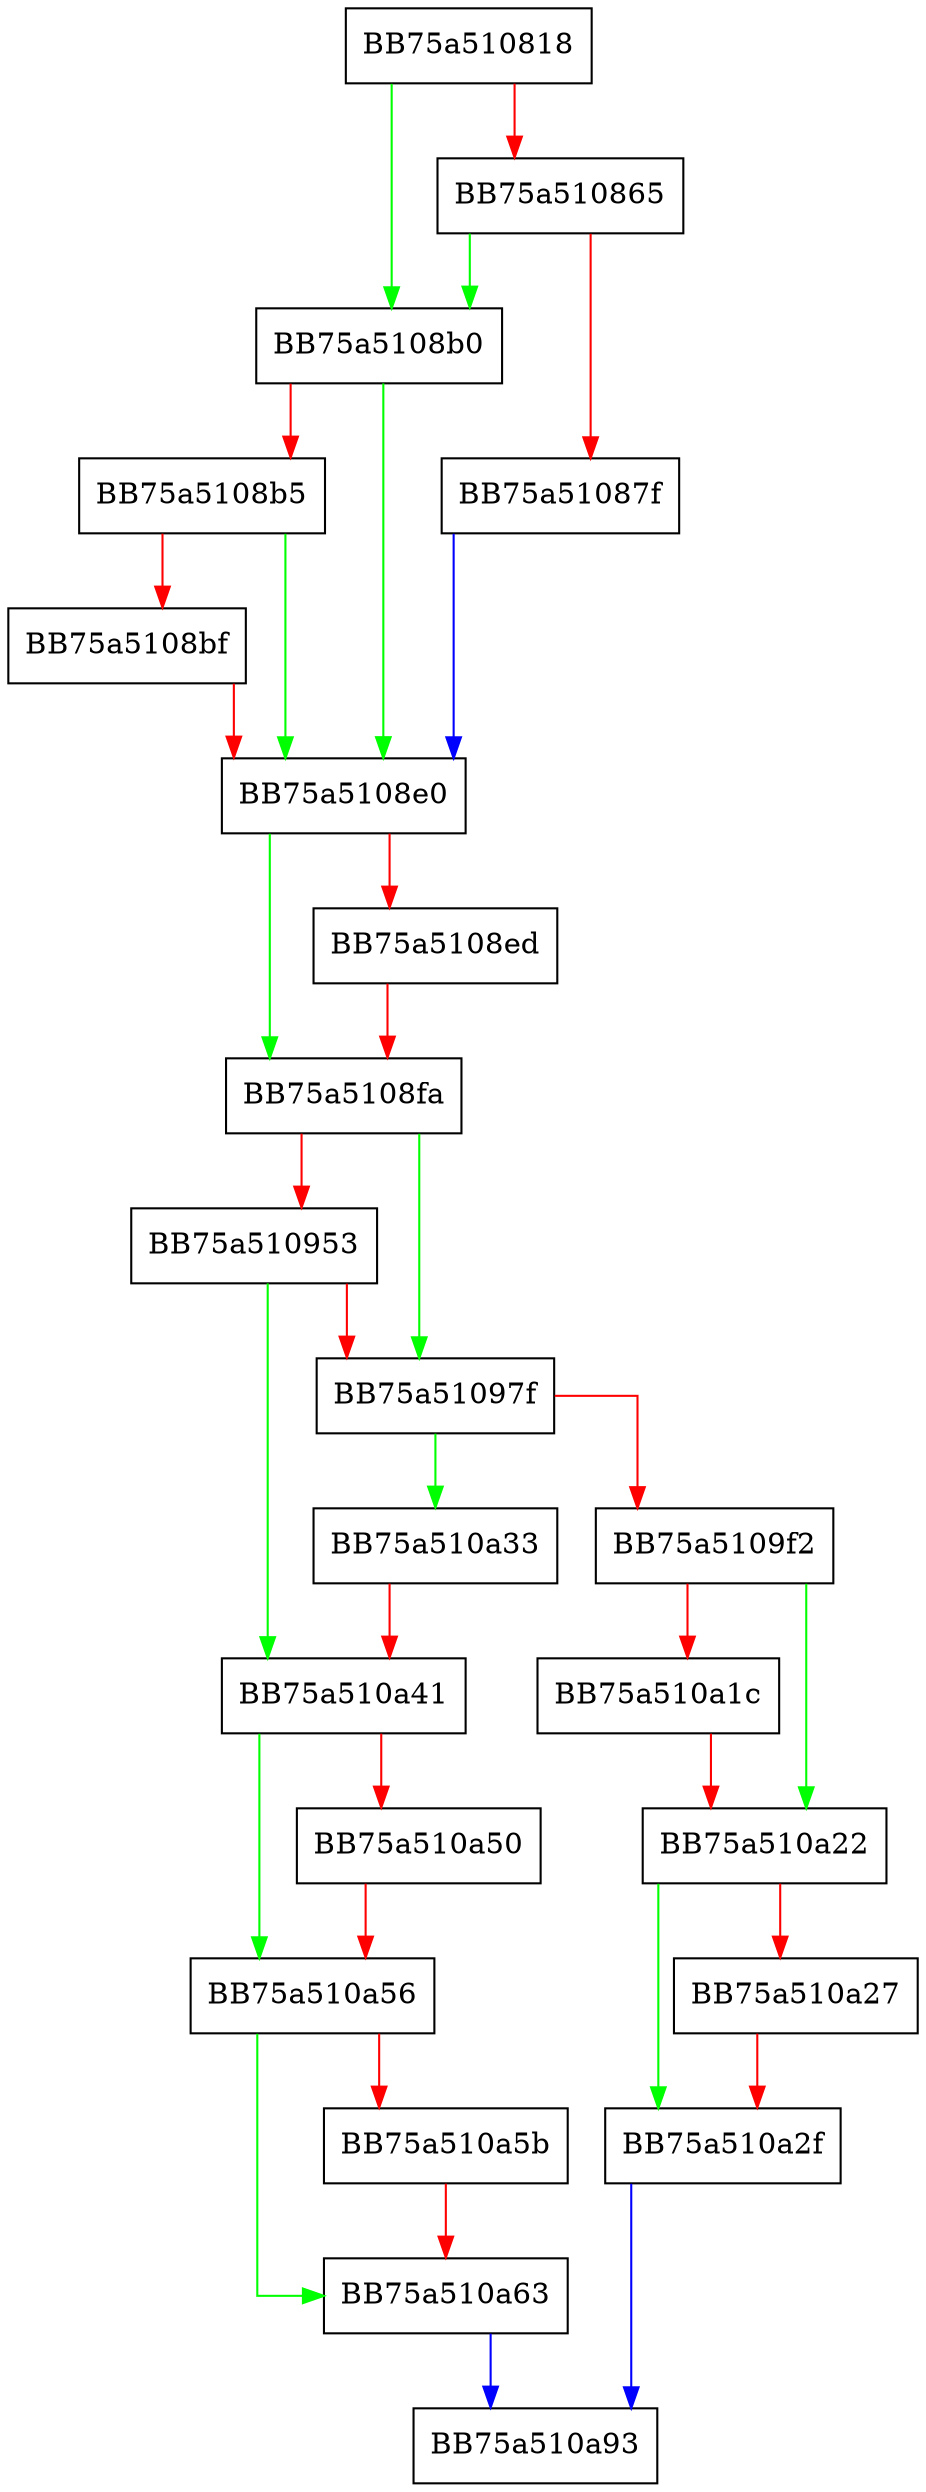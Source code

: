 digraph get_cert_info_file {
  node [shape="box"];
  graph [splines=ortho];
  BB75a510818 -> BB75a5108b0 [color="green"];
  BB75a510818 -> BB75a510865 [color="red"];
  BB75a510865 -> BB75a5108b0 [color="green"];
  BB75a510865 -> BB75a51087f [color="red"];
  BB75a51087f -> BB75a5108e0 [color="blue"];
  BB75a5108b0 -> BB75a5108e0 [color="green"];
  BB75a5108b0 -> BB75a5108b5 [color="red"];
  BB75a5108b5 -> BB75a5108e0 [color="green"];
  BB75a5108b5 -> BB75a5108bf [color="red"];
  BB75a5108bf -> BB75a5108e0 [color="red"];
  BB75a5108e0 -> BB75a5108fa [color="green"];
  BB75a5108e0 -> BB75a5108ed [color="red"];
  BB75a5108ed -> BB75a5108fa [color="red"];
  BB75a5108fa -> BB75a51097f [color="green"];
  BB75a5108fa -> BB75a510953 [color="red"];
  BB75a510953 -> BB75a510a41 [color="green"];
  BB75a510953 -> BB75a51097f [color="red"];
  BB75a51097f -> BB75a510a33 [color="green"];
  BB75a51097f -> BB75a5109f2 [color="red"];
  BB75a5109f2 -> BB75a510a22 [color="green"];
  BB75a5109f2 -> BB75a510a1c [color="red"];
  BB75a510a1c -> BB75a510a22 [color="red"];
  BB75a510a22 -> BB75a510a2f [color="green"];
  BB75a510a22 -> BB75a510a27 [color="red"];
  BB75a510a27 -> BB75a510a2f [color="red"];
  BB75a510a2f -> BB75a510a93 [color="blue"];
  BB75a510a33 -> BB75a510a41 [color="red"];
  BB75a510a41 -> BB75a510a56 [color="green"];
  BB75a510a41 -> BB75a510a50 [color="red"];
  BB75a510a50 -> BB75a510a56 [color="red"];
  BB75a510a56 -> BB75a510a63 [color="green"];
  BB75a510a56 -> BB75a510a5b [color="red"];
  BB75a510a5b -> BB75a510a63 [color="red"];
  BB75a510a63 -> BB75a510a93 [color="blue"];
}